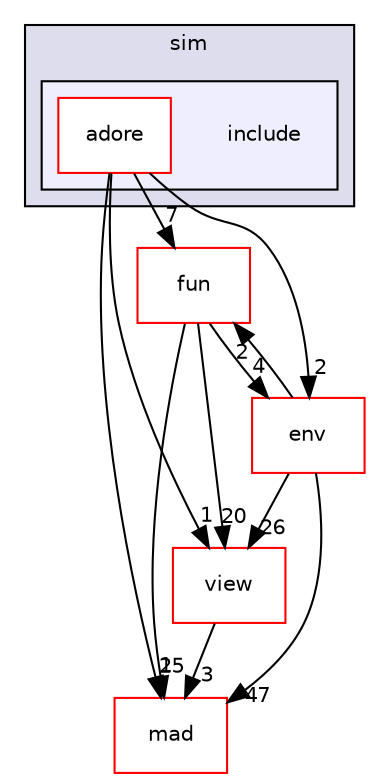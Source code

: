 digraph "/home/fascar/temp/adore/libadore/libadore/adore/sim/include" {
  compound=true
  node [ fontsize="10", fontname="Helvetica"];
  edge [ labelfontsize="10", labelfontname="Helvetica"];
  subgraph clusterdir_f73bda40924a24f0c6fe568fabc9b937 {
    graph [ bgcolor="#ddddee", pencolor="black", label="sim" fontname="Helvetica", fontsize="10", URL="dir_f73bda40924a24f0c6fe568fabc9b937.html"]
  subgraph clusterdir_6a69cd26260a65b157637103d138709b {
    graph [ bgcolor="#eeeeff", pencolor="black", label="" URL="dir_6a69cd26260a65b157637103d138709b.html"];
    dir_6a69cd26260a65b157637103d138709b [shape=plaintext label="include"];
  dir_7cdd5743ded37345a05b296e60586071 [shape=box label="adore" fillcolor="white" style="filled" color="red" URL="dir_7cdd5743ded37345a05b296e60586071.html"];
  }
  }
  dir_dd24209da890e557508ac1b6831a5bf7 [shape=box label="mad" fillcolor="white" style="filled" color="red" URL="dir_dd24209da890e557508ac1b6831a5bf7.html"];
  dir_a021c6ba58a8e5129fddf49c0e1c61e7 [shape=box label="view" fillcolor="white" style="filled" color="red" URL="dir_a021c6ba58a8e5129fddf49c0e1c61e7.html"];
  dir_649591276c0eecc8bf797bbe7897dd04 [shape=box label="fun" fillcolor="white" style="filled" color="red" URL="dir_649591276c0eecc8bf797bbe7897dd04.html"];
  dir_e67924bcc0fa25173e6cb07f4c4f7f25 [shape=box label="env" fillcolor="white" style="filled" color="red" URL="dir_e67924bcc0fa25173e6cb07f4c4f7f25.html"];
  dir_7cdd5743ded37345a05b296e60586071->dir_dd24209da890e557508ac1b6831a5bf7 [headlabel="1", labeldistance=1.5 headhref="dir_000058_000092.html"];
  dir_7cdd5743ded37345a05b296e60586071->dir_a021c6ba58a8e5129fddf49c0e1c61e7 [headlabel="1", labeldistance=1.5 headhref="dir_000058_000061.html"];
  dir_7cdd5743ded37345a05b296e60586071->dir_649591276c0eecc8bf797bbe7897dd04 [headlabel="7", labeldistance=1.5 headhref="dir_000058_000048.html"];
  dir_7cdd5743ded37345a05b296e60586071->dir_e67924bcc0fa25173e6cb07f4c4f7f25 [headlabel="2", labeldistance=1.5 headhref="dir_000058_000044.html"];
  dir_649591276c0eecc8bf797bbe7897dd04->dir_a021c6ba58a8e5129fddf49c0e1c61e7 [headlabel="20", labeldistance=1.5 headhref="dir_000048_000061.html"];
  dir_649591276c0eecc8bf797bbe7897dd04->dir_dd24209da890e557508ac1b6831a5bf7 [headlabel="25", labeldistance=1.5 headhref="dir_000048_000092.html"];
  dir_649591276c0eecc8bf797bbe7897dd04->dir_e67924bcc0fa25173e6cb07f4c4f7f25 [headlabel="4", labeldistance=1.5 headhref="dir_000048_000044.html"];
  dir_a021c6ba58a8e5129fddf49c0e1c61e7->dir_dd24209da890e557508ac1b6831a5bf7 [headlabel="3", labeldistance=1.5 headhref="dir_000061_000092.html"];
  dir_e67924bcc0fa25173e6cb07f4c4f7f25->dir_a021c6ba58a8e5129fddf49c0e1c61e7 [headlabel="26", labeldistance=1.5 headhref="dir_000044_000061.html"];
  dir_e67924bcc0fa25173e6cb07f4c4f7f25->dir_dd24209da890e557508ac1b6831a5bf7 [headlabel="47", labeldistance=1.5 headhref="dir_000044_000092.html"];
  dir_e67924bcc0fa25173e6cb07f4c4f7f25->dir_649591276c0eecc8bf797bbe7897dd04 [headlabel="2", labeldistance=1.5 headhref="dir_000044_000048.html"];
}
